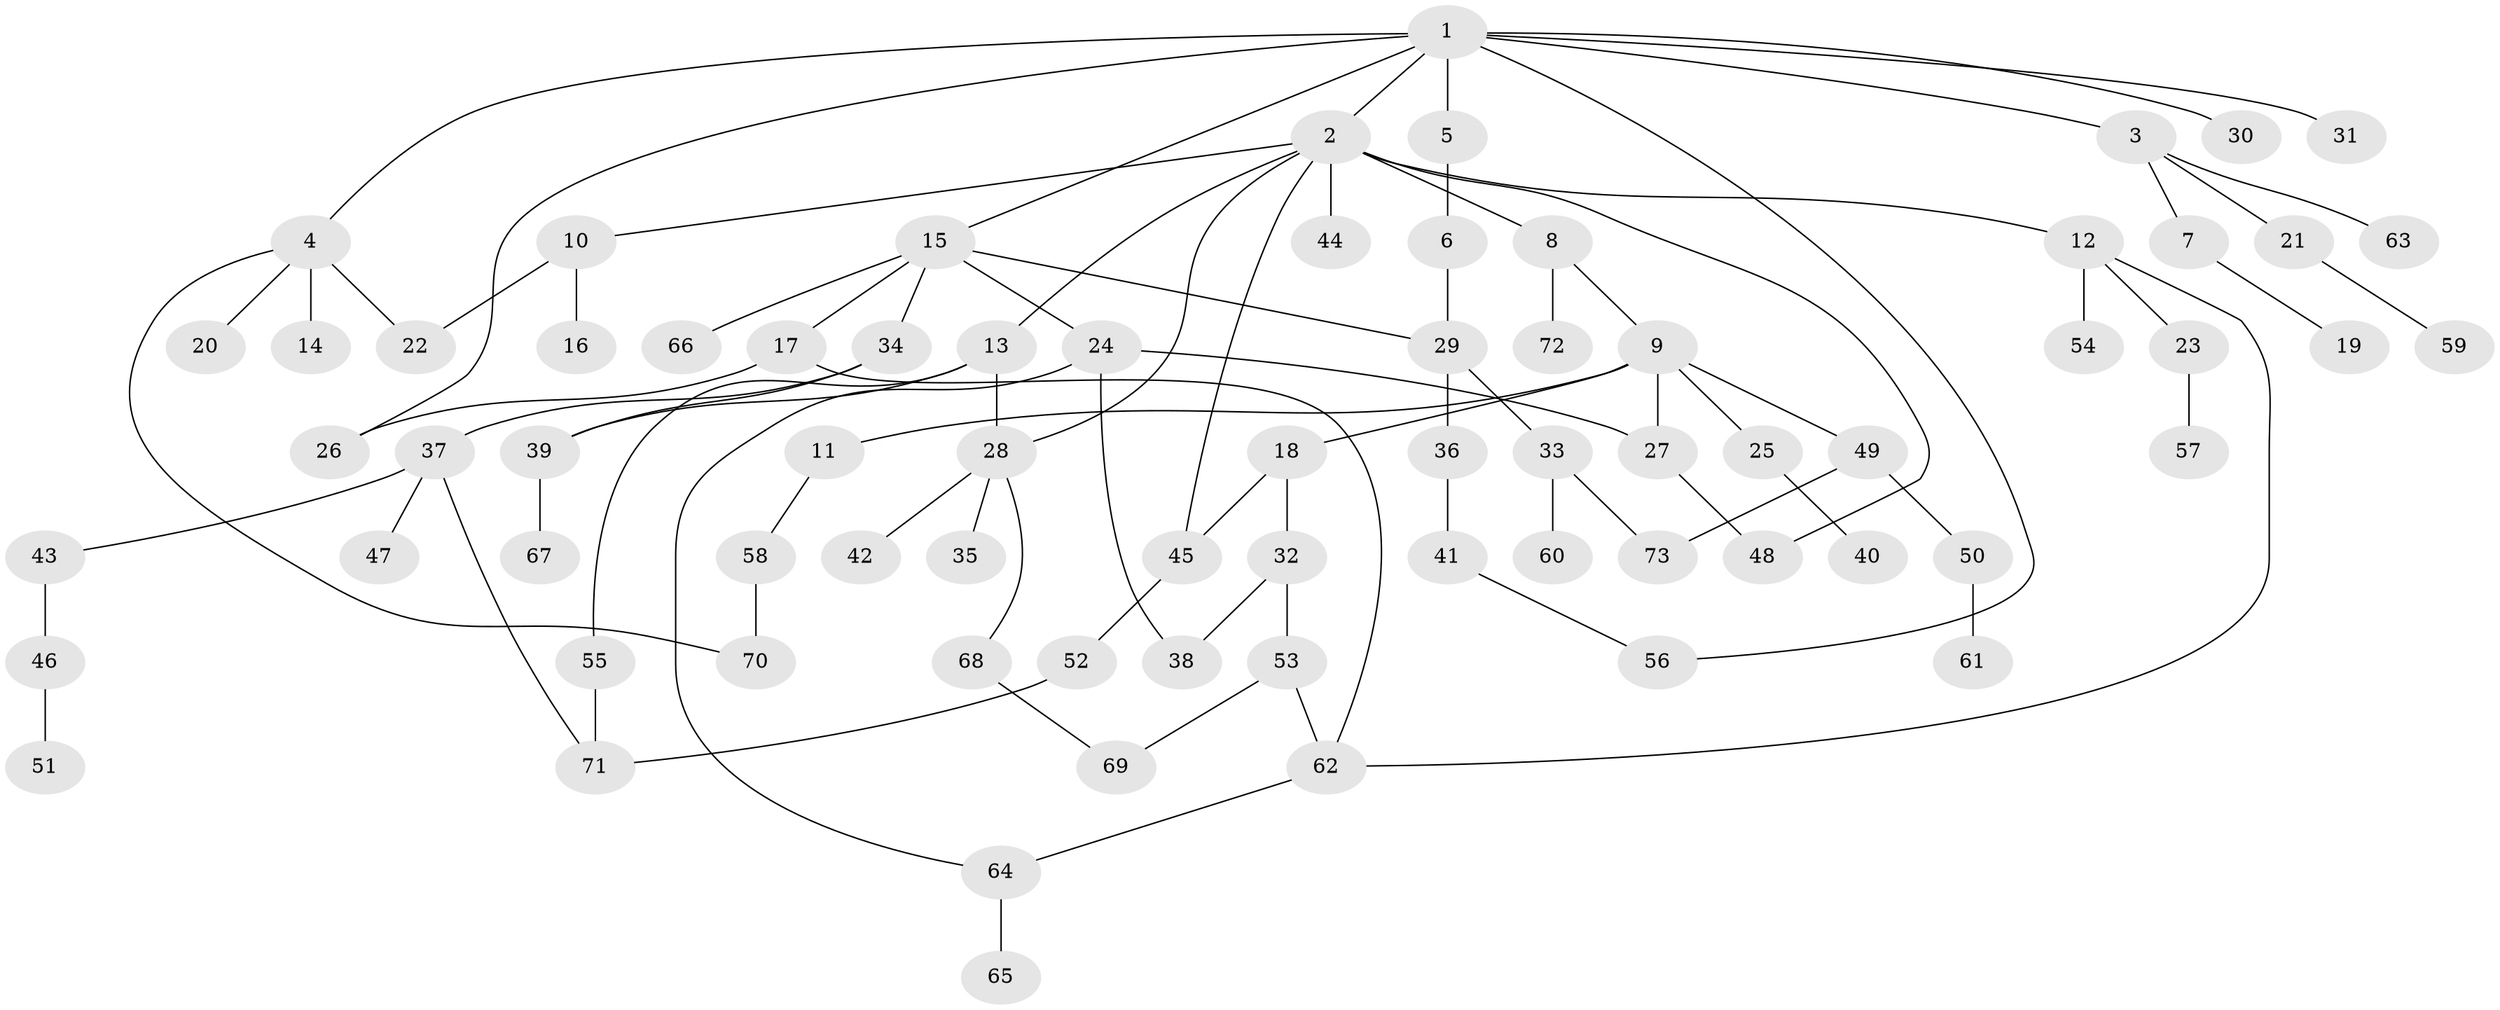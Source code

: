 // coarse degree distribution, {5: 0.09523809523809523, 10: 0.047619047619047616, 2: 0.19047619047619047, 1: 0.42857142857142855, 4: 0.047619047619047616, 3: 0.14285714285714285, 6: 0.047619047619047616}
// Generated by graph-tools (version 1.1) at 2025/44/03/04/25 21:44:38]
// undirected, 73 vertices, 90 edges
graph export_dot {
graph [start="1"]
  node [color=gray90,style=filled];
  1;
  2;
  3;
  4;
  5;
  6;
  7;
  8;
  9;
  10;
  11;
  12;
  13;
  14;
  15;
  16;
  17;
  18;
  19;
  20;
  21;
  22;
  23;
  24;
  25;
  26;
  27;
  28;
  29;
  30;
  31;
  32;
  33;
  34;
  35;
  36;
  37;
  38;
  39;
  40;
  41;
  42;
  43;
  44;
  45;
  46;
  47;
  48;
  49;
  50;
  51;
  52;
  53;
  54;
  55;
  56;
  57;
  58;
  59;
  60;
  61;
  62;
  63;
  64;
  65;
  66;
  67;
  68;
  69;
  70;
  71;
  72;
  73;
  1 -- 2;
  1 -- 3;
  1 -- 4;
  1 -- 5;
  1 -- 15;
  1 -- 30;
  1 -- 31;
  1 -- 26;
  1 -- 56;
  2 -- 8;
  2 -- 10;
  2 -- 12;
  2 -- 13;
  2 -- 28;
  2 -- 44;
  2 -- 45;
  2 -- 48;
  3 -- 7;
  3 -- 21;
  3 -- 63;
  4 -- 14;
  4 -- 20;
  4 -- 22;
  4 -- 70;
  5 -- 6;
  6 -- 29;
  7 -- 19;
  8 -- 9;
  8 -- 72;
  9 -- 11;
  9 -- 18;
  9 -- 25;
  9 -- 27;
  9 -- 49;
  10 -- 16;
  10 -- 22;
  11 -- 58;
  12 -- 23;
  12 -- 54;
  12 -- 62;
  13 -- 39;
  13 -- 55;
  13 -- 28;
  15 -- 17;
  15 -- 24;
  15 -- 34;
  15 -- 66;
  15 -- 29;
  17 -- 26;
  17 -- 62;
  18 -- 32;
  18 -- 45;
  21 -- 59;
  23 -- 57;
  24 -- 38;
  24 -- 64;
  24 -- 27;
  25 -- 40;
  27 -- 48;
  28 -- 35;
  28 -- 42;
  28 -- 68;
  29 -- 33;
  29 -- 36;
  32 -- 38;
  32 -- 53;
  33 -- 60;
  33 -- 73;
  34 -- 37;
  34 -- 39;
  36 -- 41;
  37 -- 43;
  37 -- 47;
  37 -- 71;
  39 -- 67;
  41 -- 56;
  43 -- 46;
  45 -- 52;
  46 -- 51;
  49 -- 50;
  49 -- 73;
  50 -- 61;
  52 -- 71;
  53 -- 69;
  53 -- 62;
  55 -- 71;
  58 -- 70;
  62 -- 64;
  64 -- 65;
  68 -- 69;
}
